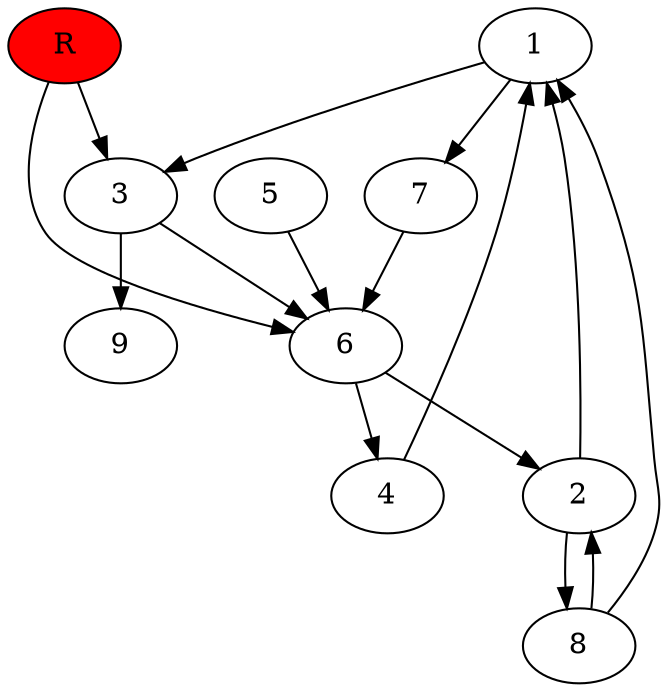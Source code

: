 digraph prb16657 {
	1
	2
	3
	4
	5
	6
	7
	8
	R [fillcolor="#ff0000" style=filled]
	1 -> 3
	1 -> 7
	2 -> 1
	2 -> 8
	3 -> 6
	3 -> 9
	4 -> 1
	5 -> 6
	6 -> 2
	6 -> 4
	7 -> 6
	8 -> 1
	8 -> 2
	R -> 3
	R -> 6
}
